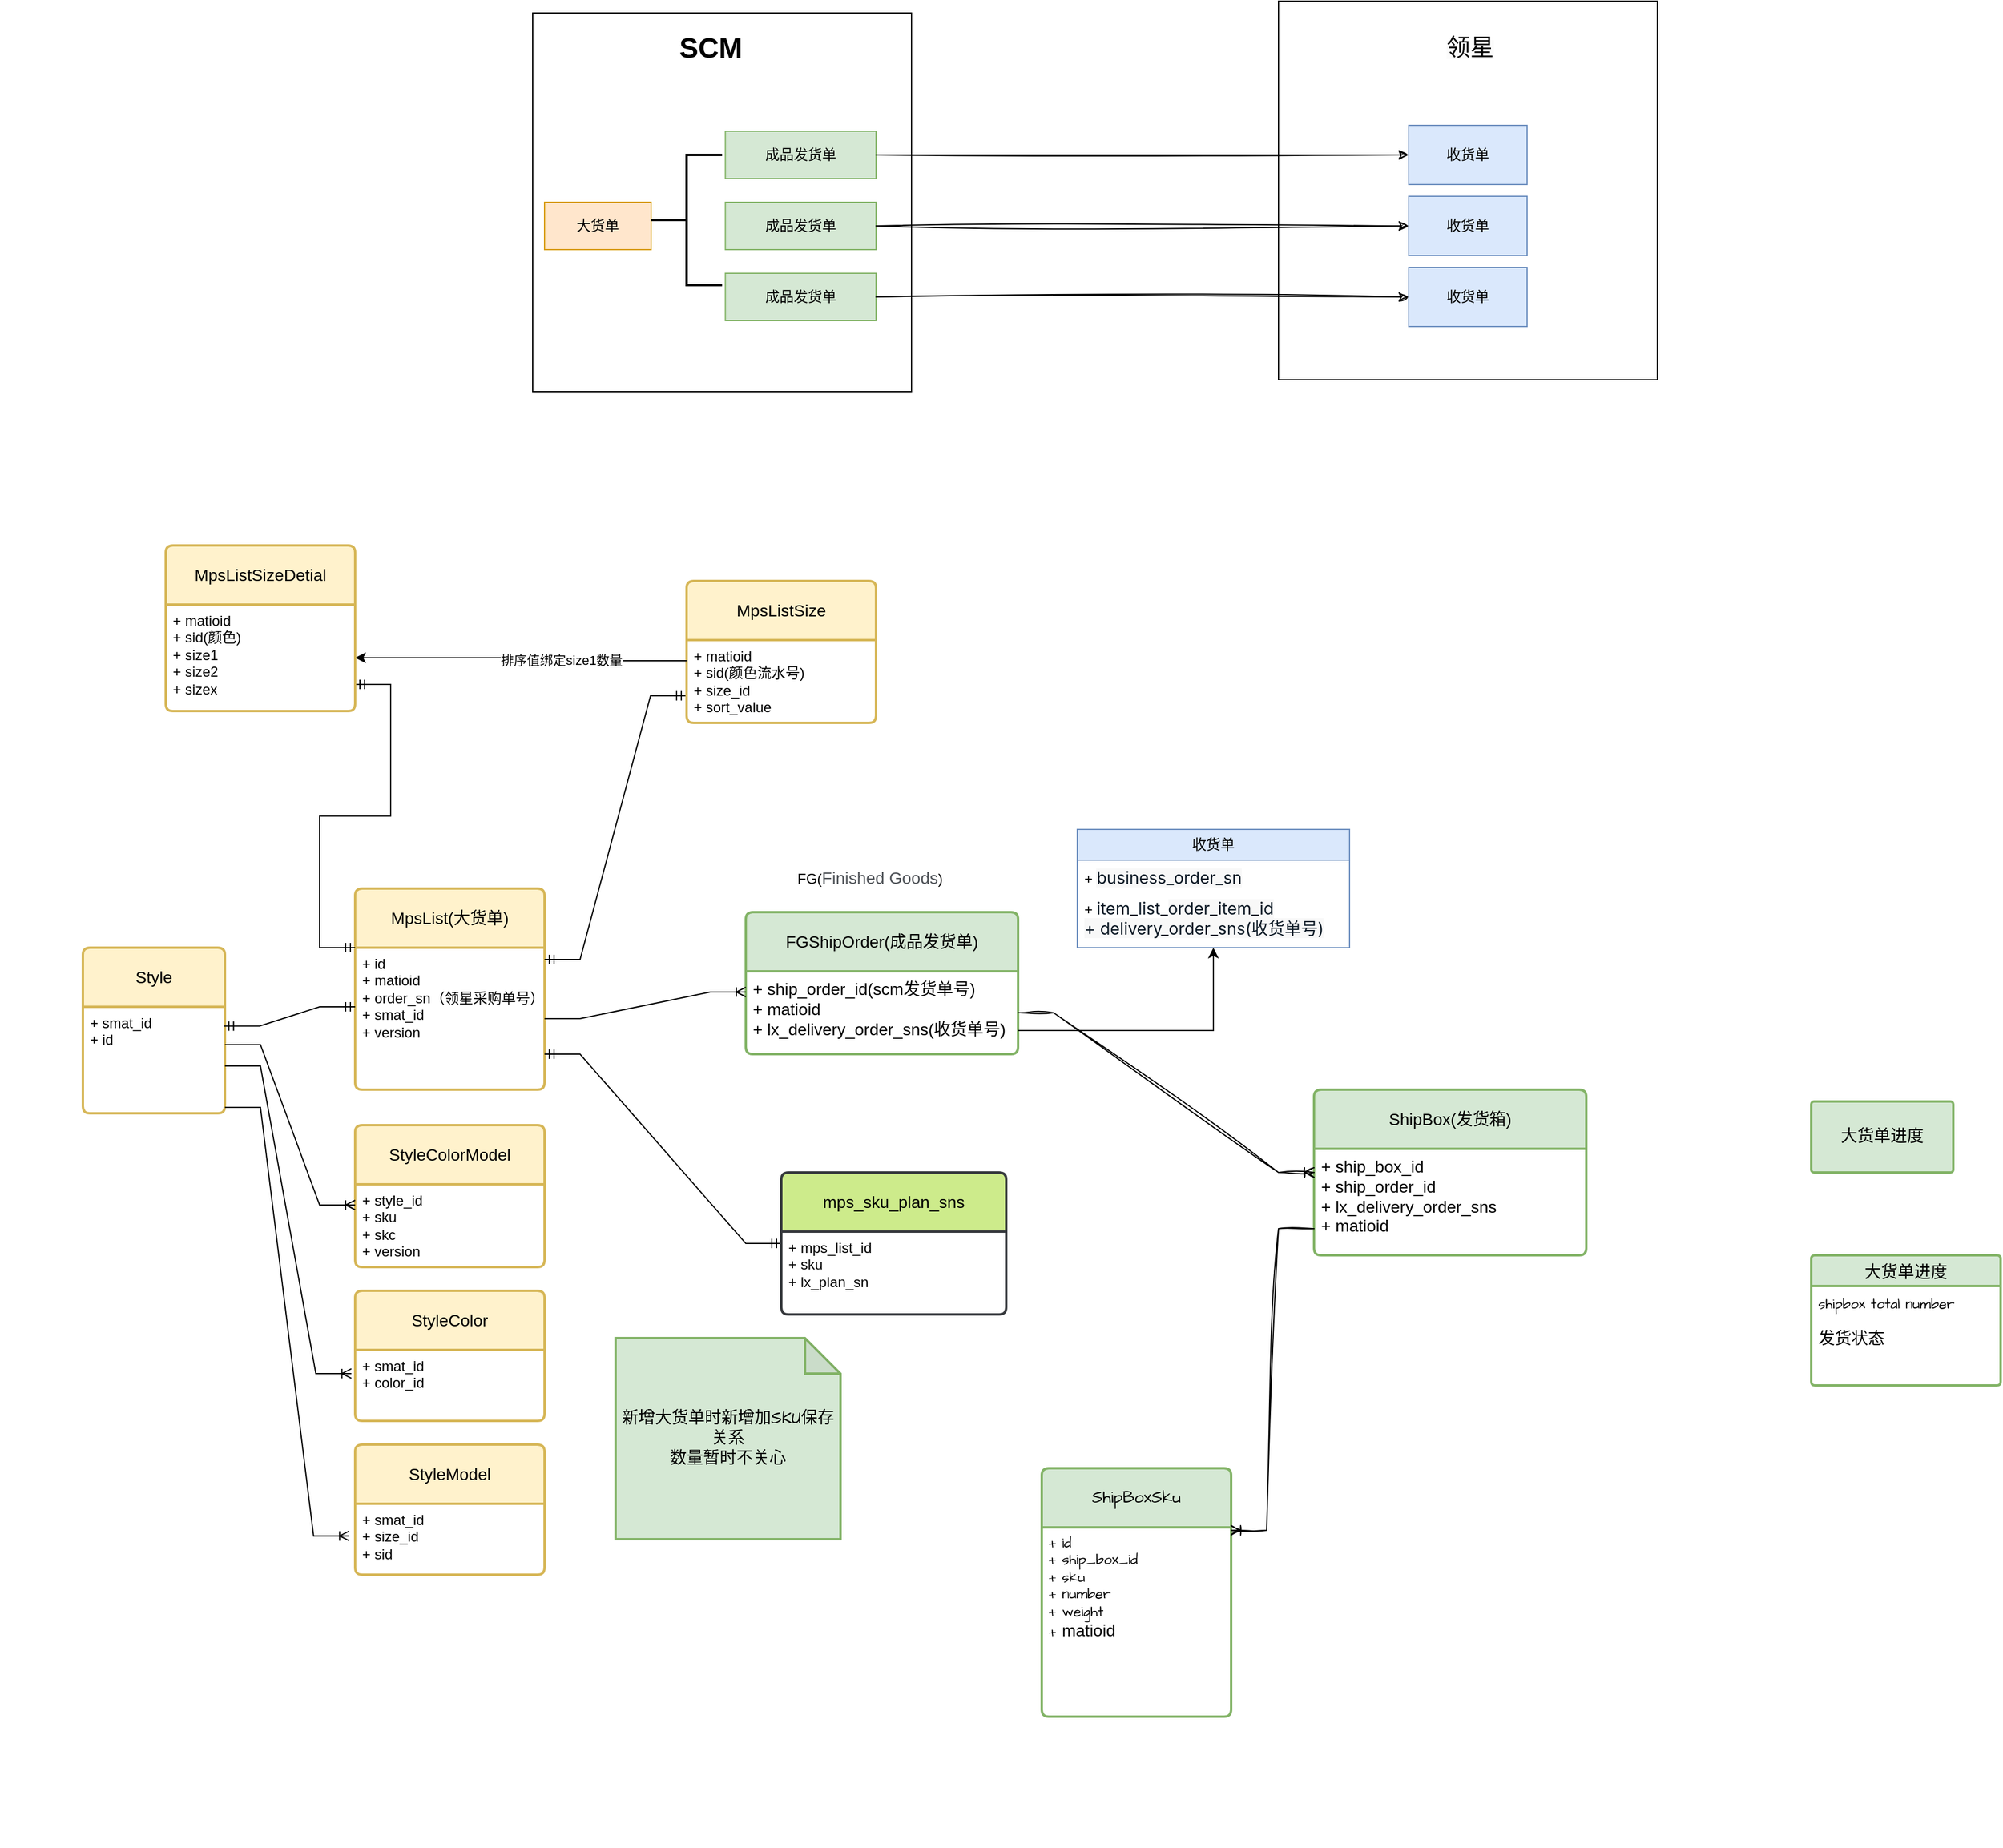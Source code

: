 <mxfile version="24.8.4">
  <diagram name="第 1 页" id="mmW5TEAWcd4dmBJkw9bM">
    <mxGraphModel dx="2593" dy="1431" grid="1" gridSize="10" guides="1" tooltips="1" connect="1" arrows="1" fold="1" page="1" pageScale="1" pageWidth="4681" pageHeight="3300" math="0" shadow="0">
      <root>
        <mxCell id="0" />
        <mxCell id="1" parent="0" />
        <mxCell id="10t6TDGPyBU2iwaU2S3P-14" value="" style="group" parent="1" vertex="1" connectable="0">
          <mxGeometry x="1300" y="290" width="330" height="330" as="geometry" />
        </mxCell>
        <mxCell id="v9Sv4wCvsBev-17ZyAmM-108" value="" style="group" vertex="1" connectable="0" parent="10t6TDGPyBU2iwaU2S3P-14">
          <mxGeometry x="-20" y="-60" width="320" height="320" as="geometry" />
        </mxCell>
        <mxCell id="10t6TDGPyBU2iwaU2S3P-17" value="" style="whiteSpace=wrap;html=1;aspect=fixed;movable=0;resizable=0;rotatable=0;deletable=0;editable=0;locked=1;connectable=0;" parent="v9Sv4wCvsBev-17ZyAmM-108" vertex="1">
          <mxGeometry width="320" height="320" as="geometry" />
        </mxCell>
        <mxCell id="10t6TDGPyBU2iwaU2S3P-2" value="大货单" style="rounded=0;whiteSpace=wrap;html=1;fillColor=#ffe6cc;strokeColor=#d79b00;" parent="v9Sv4wCvsBev-17ZyAmM-108" vertex="1">
          <mxGeometry x="10" y="160" width="90" height="40" as="geometry" />
        </mxCell>
        <mxCell id="10t6TDGPyBU2iwaU2S3P-3" value="成品发货单" style="rounded=0;whiteSpace=wrap;html=1;fillColor=#d5e8d4;strokeColor=#82b366;" parent="v9Sv4wCvsBev-17ZyAmM-108" vertex="1">
          <mxGeometry x="162.727" y="100" width="127.273" height="40" as="geometry" />
        </mxCell>
        <mxCell id="10t6TDGPyBU2iwaU2S3P-10" value="成品发货单" style="rounded=0;whiteSpace=wrap;html=1;fillColor=#d5e8d4;strokeColor=#82b366;" parent="v9Sv4wCvsBev-17ZyAmM-108" vertex="1">
          <mxGeometry x="162.727" y="160" width="127.273" height="40" as="geometry" />
        </mxCell>
        <mxCell id="10t6TDGPyBU2iwaU2S3P-11" value="成品发货单" style="rounded=0;whiteSpace=wrap;html=1;fillColor=#d5e8d4;strokeColor=#82b366;" parent="v9Sv4wCvsBev-17ZyAmM-108" vertex="1">
          <mxGeometry x="162.727" y="220" width="127.273" height="40" as="geometry" />
        </mxCell>
        <mxCell id="10t6TDGPyBU2iwaU2S3P-18" value="SCM" style="text;strokeColor=none;fillColor=none;html=1;fontSize=24;fontStyle=1;verticalAlign=middle;align=center;" parent="v9Sv4wCvsBev-17ZyAmM-108" vertex="1">
          <mxGeometry x="100" y="10" width="100" height="40" as="geometry" />
        </mxCell>
        <mxCell id="10t6TDGPyBU2iwaU2S3P-60" value="" style="strokeWidth=2;html=1;shape=mxgraph.flowchart.annotation_2;align=left;labelPosition=right;pointerEvents=1;" parent="v9Sv4wCvsBev-17ZyAmM-108" vertex="1">
          <mxGeometry x="100" y="120" width="60" height="110" as="geometry" />
        </mxCell>
        <mxCell id="10t6TDGPyBU2iwaU2S3P-120" value="" style="group" parent="1" vertex="1" connectable="0">
          <mxGeometry x="890" y="680" width="1370" height="1100" as="geometry" />
        </mxCell>
        <mxCell id="10t6TDGPyBU2iwaU2S3P-104" value="" style="group" parent="10t6TDGPyBU2iwaU2S3P-120" vertex="1" connectable="0">
          <mxGeometry x="-60" y="180" width="1140" height="810" as="geometry" />
        </mxCell>
        <mxCell id="10t6TDGPyBU2iwaU2S3P-119" value="" style="group" parent="10t6TDGPyBU2iwaU2S3P-104" vertex="1" connectable="0">
          <mxGeometry y="20" width="1140" height="790" as="geometry" />
        </mxCell>
        <mxCell id="10t6TDGPyBU2iwaU2S3P-5" value="MpsList(大货单)" style="swimlane;childLayout=stackLayout;horizontal=1;startSize=50;horizontalStack=0;rounded=1;fontSize=14;fontStyle=0;strokeWidth=2;resizeParent=0;resizeLast=1;shadow=0;dashed=0;align=center;arcSize=4;whiteSpace=wrap;html=1;fillColor=#fff2cc;strokeColor=#d6b656;container=0;" parent="10t6TDGPyBU2iwaU2S3P-119" vertex="1">
          <mxGeometry x="300" y="90" width="160" height="170" as="geometry" />
        </mxCell>
        <mxCell id="10t6TDGPyBU2iwaU2S3P-9" value="FG(&lt;span style=&quot;color: rgb(77, 81, 86); font-family: Arial, sans-serif; font-size: 14px; text-align: left; background-color: rgb(255, 255, 255);&quot;&gt;Finished Goods&lt;/span&gt;)" style="text;html=1;align=center;verticalAlign=middle;whiteSpace=wrap;rounded=0;container=0;" parent="10t6TDGPyBU2iwaU2S3P-119" vertex="1">
          <mxGeometry x="660" y="66" width="150" height="30" as="geometry" />
        </mxCell>
        <mxCell id="10t6TDGPyBU2iwaU2S3P-24" value="收货单" style="swimlane;fontStyle=0;childLayout=stackLayout;horizontal=1;startSize=26;fillColor=#dae8fc;horizontalStack=0;resizeParent=1;resizeParentMax=0;resizeLast=0;collapsible=1;marginBottom=0;whiteSpace=wrap;html=1;strokeColor=#6c8ebf;container=0;" parent="10t6TDGPyBU2iwaU2S3P-119" vertex="1">
          <mxGeometry x="910" y="40" width="230" height="100" as="geometry" />
        </mxCell>
        <mxCell id="10t6TDGPyBU2iwaU2S3P-7" value="FGShipOrder(成品发货单)" style="swimlane;childLayout=stackLayout;horizontal=1;startSize=50;horizontalStack=0;rounded=1;fontSize=14;fontStyle=0;strokeWidth=2;resizeParent=0;resizeLast=1;shadow=0;dashed=0;align=center;arcSize=4;whiteSpace=wrap;html=1;fillColor=#d5e8d4;strokeColor=#82b366;container=0;" parent="10t6TDGPyBU2iwaU2S3P-119" vertex="1">
          <mxGeometry x="630" y="110" width="230" height="120" as="geometry" />
        </mxCell>
        <mxCell id="10t6TDGPyBU2iwaU2S3P-62" value="StyleColorModel" style="swimlane;childLayout=stackLayout;horizontal=1;startSize=50;horizontalStack=0;rounded=1;fontSize=14;fontStyle=0;strokeWidth=2;resizeParent=0;resizeLast=1;shadow=0;dashed=0;align=center;arcSize=4;whiteSpace=wrap;html=1;fillColor=#fff2cc;strokeColor=#d6b656;container=0;" parent="10t6TDGPyBU2iwaU2S3P-119" vertex="1">
          <mxGeometry x="300" y="290" width="160" height="120" as="geometry" />
        </mxCell>
        <mxCell id="10t6TDGPyBU2iwaU2S3P-67" style="edgeStyle=orthogonalEdgeStyle;rounded=0;orthogonalLoop=1;jettySize=auto;html=1;" parent="10t6TDGPyBU2iwaU2S3P-119" source="10t6TDGPyBU2iwaU2S3P-8" target="10t6TDGPyBU2iwaU2S3P-27" edge="1">
          <mxGeometry relative="1" as="geometry">
            <Array as="points">
              <mxPoint x="840" y="210" />
              <mxPoint x="840" y="210" />
            </Array>
          </mxGeometry>
        </mxCell>
        <mxCell id="10t6TDGPyBU2iwaU2S3P-72" value="Style" style="swimlane;childLayout=stackLayout;horizontal=1;startSize=50;horizontalStack=0;rounded=1;fontSize=14;fontStyle=0;strokeWidth=2;resizeParent=0;resizeLast=1;shadow=0;dashed=0;align=center;arcSize=4;whiteSpace=wrap;html=1;fillColor=#fff2cc;strokeColor=#d6b656;" parent="10t6TDGPyBU2iwaU2S3P-119" vertex="1">
          <mxGeometry x="70" y="140" width="120" height="140" as="geometry" />
        </mxCell>
        <mxCell id="10t6TDGPyBU2iwaU2S3P-73" value="+ smat_id&lt;br&gt;+ id" style="align=left;strokeColor=none;fillColor=none;spacingLeft=4;fontSize=12;verticalAlign=top;resizable=0;rotatable=0;part=1;html=1;" parent="10t6TDGPyBU2iwaU2S3P-72" vertex="1">
          <mxGeometry y="50" width="120" height="90" as="geometry" />
        </mxCell>
        <mxCell id="10t6TDGPyBU2iwaU2S3P-85" value="" style="edgeStyle=entityRelationEdgeStyle;fontSize=12;html=1;endArrow=ERmandOne;startArrow=ERmandOne;rounded=0;exitX=0.994;exitY=0.18;exitDx=0;exitDy=0;exitPerimeter=0;" parent="10t6TDGPyBU2iwaU2S3P-119" source="10t6TDGPyBU2iwaU2S3P-73" edge="1">
          <mxGeometry width="100" height="100" relative="1" as="geometry">
            <mxPoint x="198.56" y="203.45" as="sourcePoint" />
            <mxPoint x="300" y="190" as="targetPoint" />
            <Array as="points">
              <mxPoint x="208.56" y="170" />
            </Array>
          </mxGeometry>
        </mxCell>
        <mxCell id="10t6TDGPyBU2iwaU2S3P-86" value="" style="edgeStyle=entityRelationEdgeStyle;fontSize=12;html=1;endArrow=ERoneToMany;rounded=0;entryX=0;entryY=0.25;entryDx=0;entryDy=0;" parent="10t6TDGPyBU2iwaU2S3P-119" target="10t6TDGPyBU2iwaU2S3P-63" edge="1">
          <mxGeometry width="100" height="100" relative="1" as="geometry">
            <mxPoint x="190" y="222" as="sourcePoint" />
            <mxPoint x="150" y="497.5" as="targetPoint" />
            <Array as="points">
              <mxPoint x="200" y="260" />
              <mxPoint x="200" y="270" />
              <mxPoint x="200" y="260" />
              <mxPoint x="210" y="270" />
              <mxPoint y="420" />
              <mxPoint y="410" />
            </Array>
          </mxGeometry>
        </mxCell>
        <mxCell id="10t6TDGPyBU2iwaU2S3P-87" value="" style="edgeStyle=entityRelationEdgeStyle;fontSize=12;html=1;endArrow=ERoneToMany;rounded=0;entryX=0;entryY=0.25;entryDx=0;entryDy=0;" parent="10t6TDGPyBU2iwaU2S3P-119" target="10t6TDGPyBU2iwaU2S3P-8" edge="1">
          <mxGeometry width="100" height="100" relative="1" as="geometry">
            <mxPoint x="460" y="200" as="sourcePoint" />
            <mxPoint x="530" y="378" as="targetPoint" />
            <Array as="points">
              <mxPoint x="460" y="220" />
              <mxPoint x="460" y="210" />
              <mxPoint x="470" y="220" />
              <mxPoint x="260" y="370" />
              <mxPoint x="260" y="360" />
            </Array>
          </mxGeometry>
        </mxCell>
        <mxCell id="10t6TDGPyBU2iwaU2S3P-88" value="StyleColor" style="swimlane;childLayout=stackLayout;horizontal=1;startSize=50;horizontalStack=0;rounded=1;fontSize=14;fontStyle=0;strokeWidth=2;resizeParent=0;resizeLast=1;shadow=0;dashed=0;align=center;arcSize=4;whiteSpace=wrap;html=1;fillColor=#fff2cc;strokeColor=#d6b656;" parent="10t6TDGPyBU2iwaU2S3P-119" vertex="1">
          <mxGeometry x="300" y="430" width="160" height="110" as="geometry" />
        </mxCell>
        <mxCell id="10t6TDGPyBU2iwaU2S3P-89" value="+ smat_id&lt;br&gt;+ color_id" style="align=left;strokeColor=none;fillColor=none;spacingLeft=4;fontSize=12;verticalAlign=top;resizable=0;rotatable=0;part=1;html=1;" parent="10t6TDGPyBU2iwaU2S3P-88" vertex="1">
          <mxGeometry y="50" width="160" height="60" as="geometry" />
        </mxCell>
        <mxCell id="10t6TDGPyBU2iwaU2S3P-90" value="StyleModel" style="swimlane;childLayout=stackLayout;horizontal=1;startSize=50;horizontalStack=0;rounded=1;fontSize=14;fontStyle=0;strokeWidth=2;resizeParent=0;resizeLast=1;shadow=0;dashed=0;align=center;arcSize=4;whiteSpace=wrap;html=1;fillColor=#fff2cc;strokeColor=#d6b656;" parent="10t6TDGPyBU2iwaU2S3P-119" vertex="1">
          <mxGeometry x="300" y="560" width="160" height="110" as="geometry" />
        </mxCell>
        <mxCell id="10t6TDGPyBU2iwaU2S3P-91" value="+ smat_id&lt;br&gt;+ size_id&lt;div&gt;+ sid&lt;/div&gt;" style="align=left;strokeColor=none;fillColor=none;spacingLeft=4;fontSize=12;verticalAlign=top;resizable=0;rotatable=0;part=1;html=1;" parent="10t6TDGPyBU2iwaU2S3P-90" vertex="1">
          <mxGeometry y="50" width="160" height="60" as="geometry" />
        </mxCell>
        <mxCell id="10t6TDGPyBU2iwaU2S3P-92" value="" style="edgeStyle=entityRelationEdgeStyle;fontSize=12;html=1;endArrow=ERoneToMany;rounded=0;exitX=1;exitY=0.25;exitDx=0;exitDy=0;entryX=-0.02;entryY=0.333;entryDx=0;entryDy=0;entryPerimeter=0;" parent="10t6TDGPyBU2iwaU2S3P-119" target="10t6TDGPyBU2iwaU2S3P-89" edge="1">
          <mxGeometry width="100" height="100" relative="1" as="geometry">
            <mxPoint x="190" y="240" as="sourcePoint" />
            <mxPoint x="300" y="515" as="targetPoint" />
            <Array as="points">
              <mxPoint x="250" y="380" />
              <mxPoint x="290" y="500" />
            </Array>
          </mxGeometry>
        </mxCell>
        <mxCell id="10t6TDGPyBU2iwaU2S3P-94" value="" style="edgeStyle=entityRelationEdgeStyle;fontSize=12;html=1;endArrow=ERoneToMany;rounded=0;entryX=-0.032;entryY=0.454;entryDx=0;entryDy=0;entryPerimeter=0;" parent="10t6TDGPyBU2iwaU2S3P-119" target="10t6TDGPyBU2iwaU2S3P-91" edge="1">
          <mxGeometry width="100" height="100" relative="1" as="geometry">
            <mxPoint x="190" y="275" as="sourcePoint" />
            <mxPoint x="310" y="520" as="targetPoint" />
            <Array as="points">
              <mxPoint x="200" y="275" />
              <mxPoint x="200" y="270" />
              <mxPoint x="200" y="270" />
              <mxPoint x="230" y="460" />
              <mxPoint x="220" y="470" />
            </Array>
          </mxGeometry>
        </mxCell>
        <mxCell id="10t6TDGPyBU2iwaU2S3P-103" value="" style="edgeStyle=entityRelationEdgeStyle;fontSize=12;html=1;endArrow=ERmandOne;startArrow=ERmandOne;rounded=0;exitX=1;exitY=0.75;exitDx=0;exitDy=0;entryX=0;entryY=0.5;entryDx=0;entryDy=0;" parent="10t6TDGPyBU2iwaU2S3P-119" source="10t6TDGPyBU2iwaU2S3P-6" target="10t6TDGPyBU2iwaU2S3P-101" edge="1">
          <mxGeometry width="100" height="100" relative="1" as="geometry">
            <mxPoint x="500" y="390" as="sourcePoint" />
            <mxPoint x="620" y="450" as="targetPoint" />
          </mxGeometry>
        </mxCell>
        <mxCell id="10t6TDGPyBU2iwaU2S3P-109" value="" style="edgeStyle=entityRelationEdgeStyle;fontSize=12;html=1;endArrow=ERmandOne;startArrow=ERmandOne;rounded=0;entryX=-0.003;entryY=0.673;entryDx=0;entryDy=0;entryPerimeter=0;" parent="10t6TDGPyBU2iwaU2S3P-119" target="10t6TDGPyBU2iwaU2S3P-106" edge="1">
          <mxGeometry width="100" height="100" relative="1" as="geometry">
            <mxPoint x="460" y="150" as="sourcePoint" />
            <mxPoint x="560" y="50" as="targetPoint" />
          </mxGeometry>
        </mxCell>
        <mxCell id="10t6TDGPyBU2iwaU2S3P-6" value="&lt;div&gt;+ id&lt;/div&gt;+ matioid&lt;br&gt;+ order_sn（领星采购单号）&lt;div&gt;+ smat_id&lt;br&gt;+ version&lt;br&gt;&lt;br&gt;&lt;/div&gt;&lt;div&gt;&lt;br&gt;&lt;/div&gt;&lt;div&gt;&lt;br&gt;&lt;/div&gt;" style="align=left;strokeColor=none;fillColor=none;spacingLeft=4;fontSize=12;verticalAlign=top;resizable=0;rotatable=0;part=1;html=1;container=0;" parent="10t6TDGPyBU2iwaU2S3P-119" vertex="1">
          <mxGeometry x="300" y="140" width="160" height="120" as="geometry" />
        </mxCell>
        <mxCell id="10t6TDGPyBU2iwaU2S3P-26" value="+&amp;nbsp;&lt;span style=&quot;color: rgb(13, 26, 38); font-family: -apple-system, &amp;quot;system-ui&amp;quot;, &amp;quot;Segoe UI&amp;quot;, Roboto, &amp;quot;Helvetica Neue&amp;quot;, Arial, &amp;quot;Noto Sans&amp;quot;, sans-serif, &amp;quot;Apple Color Emoji&amp;quot;, &amp;quot;Segoe UI Emoji&amp;quot;, &amp;quot;Segoe UI Symbol&amp;quot;, &amp;quot;Noto Color Emoji&amp;quot;; font-size: 14px; background-color: rgb(248, 248, 248);&quot;&gt;business_order_sn&lt;/span&gt;" style="text;strokeColor=none;fillColor=none;align=left;verticalAlign=top;spacingLeft=4;spacingRight=4;overflow=hidden;rotatable=0;points=[[0,0.5],[1,0.5]];portConstraint=eastwest;whiteSpace=wrap;html=1;container=0;" parent="10t6TDGPyBU2iwaU2S3P-119" vertex="1">
          <mxGeometry x="910" y="66" width="230" height="26" as="geometry" />
        </mxCell>
        <mxCell id="10t6TDGPyBU2iwaU2S3P-27" value="+&amp;nbsp;&lt;span style=&quot;color: rgb(13, 26, 38); font-family: -apple-system, &amp;quot;system-ui&amp;quot;, &amp;quot;Segoe UI&amp;quot;, Roboto, &amp;quot;Helvetica Neue&amp;quot;, Arial, &amp;quot;Noto Sans&amp;quot;, sans-serif, &amp;quot;Apple Color Emoji&amp;quot;, &amp;quot;Segoe UI Emoji&amp;quot;, &amp;quot;Segoe UI Symbol&amp;quot;, &amp;quot;Noto Color Emoji&amp;quot;; font-size: 14px; background-color: rgb(255, 255, 255);&quot;&gt;item_list_&lt;/span&gt;&lt;span style=&quot;color: rgb(13, 26, 38); font-family: -apple-system, &amp;quot;system-ui&amp;quot;, &amp;quot;Segoe UI&amp;quot;, Roboto, &amp;quot;Helvetica Neue&amp;quot;, Arial, &amp;quot;Noto Sans&amp;quot;, sans-serif, &amp;quot;Apple Color Emoji&amp;quot;, &amp;quot;Segoe UI Emoji&amp;quot;, &amp;quot;Segoe UI Symbol&amp;quot;, &amp;quot;Noto Color Emoji&amp;quot;; font-size: 14px; background-color: rgb(248, 248, 248);&quot;&gt;order_item_id&lt;/span&gt;&lt;div&gt;&lt;div&gt;&lt;span style=&quot;color: rgb(13, 26, 38); font-family: -apple-system, &amp;quot;system-ui&amp;quot;, &amp;quot;Segoe UI&amp;quot;, Roboto, &amp;quot;Helvetica Neue&amp;quot;, Arial, &amp;quot;Noto Sans&amp;quot;, sans-serif, &amp;quot;Apple Color Emoji&amp;quot;, &amp;quot;Segoe UI Emoji&amp;quot;, &amp;quot;Segoe UI Symbol&amp;quot;, &amp;quot;Noto Color Emoji&amp;quot;; font-size: 14px; background-color: rgb(248, 248, 248);&quot;&gt;+ delivery_order_sns(收货单号)&lt;/span&gt;&lt;/div&gt;&lt;/div&gt;" style="text;strokeColor=none;fillColor=none;align=left;verticalAlign=top;spacingLeft=4;spacingRight=4;overflow=hidden;rotatable=0;points=[[0,0.5],[1,0.5]];portConstraint=eastwest;whiteSpace=wrap;html=1;container=0;" parent="10t6TDGPyBU2iwaU2S3P-119" vertex="1">
          <mxGeometry x="910" y="92" width="230" height="48" as="geometry" />
        </mxCell>
        <mxCell id="10t6TDGPyBU2iwaU2S3P-8" value="&lt;font style=&quot;font-size: 14px;&quot;&gt;+ ship_order_id(scm发货单号)&lt;/font&gt;&lt;div&gt;&lt;font style=&quot;font-size: 14px;&quot;&gt;+ matioid&lt;/font&gt;&lt;div&gt;&lt;div&gt;&lt;span style=&quot;font-size: 14px;&quot;&gt;+ lx_delivery_order_sns(收货单号)&lt;br&gt;&lt;/span&gt;&lt;div&gt;&lt;br&gt;&lt;/div&gt;&lt;/div&gt;&lt;/div&gt;&lt;/div&gt;" style="align=left;strokeColor=none;fillColor=none;spacingLeft=4;fontSize=12;verticalAlign=top;resizable=0;rotatable=0;part=1;html=1;container=0;" parent="10t6TDGPyBU2iwaU2S3P-119" vertex="1">
          <mxGeometry x="630" y="160" width="230" height="70" as="geometry" />
        </mxCell>
        <mxCell id="10t6TDGPyBU2iwaU2S3P-50" style="edgeStyle=orthogonalEdgeStyle;rounded=0;orthogonalLoop=1;jettySize=auto;html=1;exitX=0.5;exitY=1;exitDx=0;exitDy=0;" parent="10t6TDGPyBU2iwaU2S3P-119" source="10t6TDGPyBU2iwaU2S3P-8" target="10t6TDGPyBU2iwaU2S3P-8" edge="1">
          <mxGeometry relative="1" as="geometry" />
        </mxCell>
        <mxCell id="10t6TDGPyBU2iwaU2S3P-63" value="&lt;div&gt;+ style_id&lt;br&gt;+ sku&lt;/div&gt;&lt;div&gt;+ skc&lt;br&gt;&lt;div&gt;+ version&lt;/div&gt;&lt;/div&gt;" style="align=left;strokeColor=none;fillColor=none;spacingLeft=4;fontSize=12;verticalAlign=top;resizable=0;rotatable=0;part=1;html=1;container=0;" parent="10t6TDGPyBU2iwaU2S3P-119" vertex="1">
          <mxGeometry x="300" y="340" width="160" height="70" as="geometry" />
        </mxCell>
        <mxCell id="v9Sv4wCvsBev-17ZyAmM-79" value="" style="group" vertex="1" connectable="0" parent="10t6TDGPyBU2iwaU2S3P-119">
          <mxGeometry x="660" y="330" width="190" height="120" as="geometry" />
        </mxCell>
        <mxCell id="10t6TDGPyBU2iwaU2S3P-101" value="mps_sku_plan_sns" style="swimlane;childLayout=stackLayout;horizontal=1;startSize=50;horizontalStack=0;rounded=1;fontSize=14;fontStyle=0;strokeWidth=2;resizeParent=0;resizeLast=1;shadow=0;dashed=0;align=center;arcSize=4;whiteSpace=wrap;html=1;fillColor=#cdeb8b;strokeColor=#36393d;container=0;" parent="v9Sv4wCvsBev-17ZyAmM-79" vertex="1">
          <mxGeometry width="190" height="120" as="geometry" />
        </mxCell>
        <mxCell id="10t6TDGPyBU2iwaU2S3P-102" value="+ mps_list_id&lt;br&gt;+ sku&lt;br&gt;+&amp;nbsp;lx_plan_sn" style="align=left;strokeColor=none;fillColor=none;spacingLeft=4;fontSize=12;verticalAlign=top;resizable=0;rotatable=0;part=1;html=1;container=0;" parent="v9Sv4wCvsBev-17ZyAmM-79" vertex="1">
          <mxGeometry y="50" width="190" height="70" as="geometry" />
        </mxCell>
        <mxCell id="v9Sv4wCvsBev-17ZyAmM-86" value="ShipBoxSku" style="swimlane;childLayout=stackLayout;horizontal=1;startSize=50;horizontalStack=0;rounded=1;fontSize=14;fontStyle=0;strokeWidth=2;resizeParent=0;resizeLast=1;shadow=0;dashed=0;align=center;arcSize=4;whiteSpace=wrap;html=1;hachureGap=4;fontFamily=Architects Daughter;fontSource=https%3A%2F%2Ffonts.googleapis.com%2Fcss%3Ffamily%3DArchitects%2BDaughter;fillColor=#d5e8d4;strokeColor=#82b366;" vertex="1" parent="10t6TDGPyBU2iwaU2S3P-119">
          <mxGeometry x="880" y="580" width="160" height="210" as="geometry" />
        </mxCell>
        <mxCell id="v9Sv4wCvsBev-17ZyAmM-87" value="+ id&lt;br&gt;+ ship_box_id&lt;br&gt;+ sku&lt;div&gt;+ number&lt;br&gt;+ weight&lt;br&gt;+ &lt;font face=&quot;Helvetica&quot;&gt;&lt;span style=&quot;font-size: 14px;&quot;&gt;matioid&lt;/span&gt;&lt;/font&gt;&lt;/div&gt;&lt;div&gt;&lt;br&gt;&lt;/div&gt;&lt;div&gt;&lt;br&gt;&lt;/div&gt;&lt;div&gt;&lt;br&gt;&lt;/div&gt;" style="align=left;strokeColor=none;fillColor=none;spacingLeft=4;fontSize=12;verticalAlign=top;resizable=0;rotatable=0;part=1;html=1;sketch=1;hachureGap=4;jiggle=2;curveFitting=1;fontFamily=Architects Daughter;fontSource=https%3A%2F%2Ffonts.googleapis.com%2Fcss%3Ffamily%3DArchitects%2BDaughter;" vertex="1" parent="v9Sv4wCvsBev-17ZyAmM-86">
          <mxGeometry y="50" width="160" height="160" as="geometry" />
        </mxCell>
        <mxCell id="v9Sv4wCvsBev-17ZyAmM-91" value="新增大货单时新增加SKU保存关系&lt;div&gt;数量暂时不关心&lt;/div&gt;" style="shape=note;whiteSpace=wrap;html=1;backgroundOutline=1;darkOpacity=0.05;rounded=1;shadow=0;dashed=0;hachureGap=4;strokeColor=#82b366;strokeWidth=2;align=center;verticalAlign=middle;arcSize=4;fontFamily=Architects Daughter;fontSource=https%3A%2F%2Ffonts.googleapis.com%2Fcss%3Ffamily%3DArchitects%2BDaughter;fontSize=14;fontColor=default;fontStyle=0;fillColor=#d5e8d4;" vertex="1" parent="10t6TDGPyBU2iwaU2S3P-119">
          <mxGeometry x="520" y="470" width="190" height="170" as="geometry" />
        </mxCell>
        <mxCell id="10t6TDGPyBU2iwaU2S3P-105" value="MpsListSize" style="swimlane;childLayout=stackLayout;horizontal=1;startSize=50;horizontalStack=0;rounded=1;fontSize=14;fontStyle=0;strokeWidth=2;resizeParent=0;resizeLast=1;shadow=0;dashed=0;align=center;arcSize=4;whiteSpace=wrap;html=1;fillColor=#fff2cc;strokeColor=#d6b656;container=0;" parent="10t6TDGPyBU2iwaU2S3P-120" vertex="1">
          <mxGeometry x="520" y="30" width="160" height="120" as="geometry" />
        </mxCell>
        <mxCell id="10t6TDGPyBU2iwaU2S3P-113" value="" style="edgeStyle=entityRelationEdgeStyle;fontSize=12;html=1;endArrow=ERmandOne;startArrow=ERmandOne;rounded=0;exitX=1;exitY=0.75;exitDx=0;exitDy=0;" parent="10t6TDGPyBU2iwaU2S3P-120" source="10t6TDGPyBU2iwaU2S3P-108" edge="1">
          <mxGeometry width="100" height="100" relative="1" as="geometry">
            <mxPoint x="190" y="130" as="sourcePoint" />
            <mxPoint x="240" y="340" as="targetPoint" />
            <Array as="points">
              <mxPoint x="250" y="140" />
              <mxPoint x="200" y="140" />
            </Array>
          </mxGeometry>
        </mxCell>
        <mxCell id="10t6TDGPyBU2iwaU2S3P-115" style="edgeStyle=orthogonalEdgeStyle;rounded=0;orthogonalLoop=1;jettySize=auto;html=1;exitX=0;exitY=0.25;exitDx=0;exitDy=0;entryX=1;entryY=0.5;entryDx=0;entryDy=0;" parent="10t6TDGPyBU2iwaU2S3P-120" source="10t6TDGPyBU2iwaU2S3P-106" target="10t6TDGPyBU2iwaU2S3P-108" edge="1">
          <mxGeometry relative="1" as="geometry">
            <mxPoint x="210" y="90" as="targetPoint" />
          </mxGeometry>
        </mxCell>
        <mxCell id="10t6TDGPyBU2iwaU2S3P-117" value="排序值绑定size1数量" style="edgeLabel;html=1;align=center;verticalAlign=middle;resizable=0;points=[];container=0;" parent="10t6TDGPyBU2iwaU2S3P-115" vertex="1" connectable="0">
          <mxGeometry x="-0.245" y="-1" relative="1" as="geometry">
            <mxPoint as="offset" />
          </mxGeometry>
        </mxCell>
        <mxCell id="10t6TDGPyBU2iwaU2S3P-107" value="MpsListSizeDetial" style="swimlane;childLayout=stackLayout;horizontal=1;startSize=50;horizontalStack=0;rounded=1;fontSize=14;fontStyle=0;strokeWidth=2;resizeParent=0;resizeLast=1;shadow=0;dashed=0;align=center;arcSize=4;whiteSpace=wrap;html=1;fillColor=#fff2cc;strokeColor=#d6b656;" parent="10t6TDGPyBU2iwaU2S3P-120" vertex="1">
          <mxGeometry x="80" width="160" height="140" as="geometry" />
        </mxCell>
        <mxCell id="10t6TDGPyBU2iwaU2S3P-108" value="+ matioid&lt;div&gt;+ sid(颜色)&lt;br&gt;&lt;div&gt;+ size1&lt;/div&gt;&lt;/div&gt;&lt;div&gt;+ size2&lt;/div&gt;&lt;div&gt;+ sizex&lt;/div&gt;" style="align=left;strokeColor=none;fillColor=none;spacingLeft=4;fontSize=12;verticalAlign=top;resizable=0;rotatable=0;part=1;html=1;" parent="10t6TDGPyBU2iwaU2S3P-107" vertex="1">
          <mxGeometry y="50" width="160" height="90" as="geometry" />
        </mxCell>
        <mxCell id="10t6TDGPyBU2iwaU2S3P-106" value="+ matioid&lt;br&gt;+ sid(颜色流水号)&lt;div&gt;+ size_id&lt;/div&gt;&lt;div&gt;+&amp;nbsp;sort_value&lt;/div&gt;" style="align=left;strokeColor=none;fillColor=none;spacingLeft=4;fontSize=12;verticalAlign=top;resizable=0;rotatable=0;part=1;html=1;container=0;" parent="10t6TDGPyBU2iwaU2S3P-120" vertex="1">
          <mxGeometry x="520" y="80" width="160" height="70" as="geometry" />
        </mxCell>
        <mxCell id="v9Sv4wCvsBev-17ZyAmM-75" value="ShipBox(发货箱)" style="swimlane;childLayout=stackLayout;horizontal=1;startSize=50;horizontalStack=0;rounded=1;fontSize=14;fontStyle=0;strokeWidth=2;resizeParent=0;resizeLast=1;shadow=0;dashed=0;align=center;arcSize=4;whiteSpace=wrap;html=1;fillColor=#d5e8d4;strokeColor=#82b366;" vertex="1" parent="10t6TDGPyBU2iwaU2S3P-120">
          <mxGeometry x="1050" y="460" width="230" height="140" as="geometry" />
        </mxCell>
        <mxCell id="v9Sv4wCvsBev-17ZyAmM-76" value="&lt;font style=&quot;font-size: 14px;&quot;&gt;+ ship_box_id&lt;/font&gt;&lt;div&gt;&lt;font style=&quot;font-size: 14px;&quot;&gt;+&amp;nbsp;&lt;/font&gt;&lt;span style=&quot;font-size: 14px;&quot;&gt;ship_order_id&lt;/span&gt;&lt;div&gt;&lt;div&gt;&lt;div&gt;&lt;span style=&quot;font-size: 14px;&quot;&gt;+ lx_delivery_order_sns&lt;/span&gt;&lt;/div&gt;&lt;div&gt;&lt;span style=&quot;font-size: 14px;&quot;&gt;+ matioid&lt;br&gt;&lt;/span&gt;&lt;div&gt;&lt;br&gt;&lt;/div&gt;&lt;/div&gt;&lt;/div&gt;&lt;/div&gt;&lt;/div&gt;" style="align=left;strokeColor=none;fillColor=none;spacingLeft=4;fontSize=12;verticalAlign=top;resizable=0;rotatable=0;part=1;html=1;" vertex="1" parent="v9Sv4wCvsBev-17ZyAmM-75">
          <mxGeometry y="50" width="230" height="90" as="geometry" />
        </mxCell>
        <mxCell id="v9Sv4wCvsBev-17ZyAmM-77" style="edgeStyle=orthogonalEdgeStyle;rounded=0;orthogonalLoop=1;jettySize=auto;html=1;exitX=0.5;exitY=1;exitDx=0;exitDy=0;" edge="1" parent="v9Sv4wCvsBev-17ZyAmM-75" source="v9Sv4wCvsBev-17ZyAmM-76" target="v9Sv4wCvsBev-17ZyAmM-76">
          <mxGeometry relative="1" as="geometry" />
        </mxCell>
        <mxCell id="v9Sv4wCvsBev-17ZyAmM-82" value="" style="edgeStyle=entityRelationEdgeStyle;fontSize=12;html=1;endArrow=ERoneToMany;rounded=0;sketch=1;hachureGap=4;jiggle=2;curveFitting=1;fontFamily=Architects Daughter;fontSource=https%3A%2F%2Ffonts.googleapis.com%2Fcss%3Ffamily%3DArchitects%2BDaughter;entryX=0;entryY=0.5;entryDx=0;entryDy=0;" edge="1" parent="10t6TDGPyBU2iwaU2S3P-120" source="10t6TDGPyBU2iwaU2S3P-8" target="v9Sv4wCvsBev-17ZyAmM-75">
          <mxGeometry width="100" height="100" relative="1" as="geometry">
            <mxPoint x="810" y="590" as="sourcePoint" />
            <mxPoint x="1170" y="570" as="targetPoint" />
          </mxGeometry>
        </mxCell>
        <mxCell id="v9Sv4wCvsBev-17ZyAmM-122" value="" style="edgeStyle=entityRelationEdgeStyle;fontSize=12;html=1;endArrow=ERoneToMany;rounded=0;sketch=1;hachureGap=4;jiggle=2;curveFitting=1;fontFamily=Architects Daughter;fontSource=https%3A%2F%2Ffonts.googleapis.com%2Fcss%3Ffamily%3DArchitects%2BDaughter;fontColor=default;fontStyle=0;entryX=1;entryY=0.25;entryDx=0;entryDy=0;exitX=0;exitY=0.75;exitDx=0;exitDy=0;" edge="1" parent="10t6TDGPyBU2iwaU2S3P-120" source="v9Sv4wCvsBev-17ZyAmM-76" target="v9Sv4wCvsBev-17ZyAmM-86">
          <mxGeometry width="100" height="100" relative="1" as="geometry">
            <mxPoint x="1040" y="560" as="sourcePoint" />
            <mxPoint x="1140" y="460" as="targetPoint" />
          </mxGeometry>
        </mxCell>
        <mxCell id="v9Sv4wCvsBev-17ZyAmM-100" value="大货单进度" style="rounded=1;whiteSpace=wrap;html=1;shadow=0;dashed=0;hachureGap=4;strokeColor=#82b366;strokeWidth=2;align=center;verticalAlign=middle;arcSize=4;fontFamily=Architects Daughter;fontSource=https%3A%2F%2Ffonts.googleapis.com%2Fcss%3Ffamily%3DArchitects%2BDaughter;fontSize=14;fontColor=default;fontStyle=0;fillColor=#d5e8d4;" vertex="1" parent="1">
          <mxGeometry x="2360" y="1150" width="120" height="60" as="geometry" />
        </mxCell>
        <mxCell id="v9Sv4wCvsBev-17ZyAmM-103" value="大货单进度" style="swimlane;fontStyle=0;childLayout=stackLayout;horizontal=1;startSize=26;horizontalStack=0;resizeParent=1;resizeParentMax=0;resizeLast=0;collapsible=1;marginBottom=0;align=center;fontSize=14;rounded=1;shadow=0;dashed=0;hachureGap=4;strokeColor=#82b366;strokeWidth=2;verticalAlign=middle;arcSize=4;fontFamily=Architects Daughter;fontSource=https%3A%2F%2Ffonts.googleapis.com%2Fcss%3Ffamily%3DArchitects%2BDaughter;fontColor=default;fillColor=#d5e8d4;" vertex="1" parent="1">
          <mxGeometry x="2360" y="1280" width="160" height="110" as="geometry" />
        </mxCell>
        <mxCell id="v9Sv4wCvsBev-17ZyAmM-104" value="&lt;span style=&quot;font-size: 12px; text-wrap-mode: nowrap;&quot;&gt;shipbox total number&lt;/span&gt;" style="text;strokeColor=none;fillColor=none;spacingLeft=4;spacingRight=4;overflow=hidden;rotatable=0;points=[[0,0.5],[1,0.5]];portConstraint=eastwest;fontSize=14;whiteSpace=wrap;html=1;fontFamily=Architects Daughter;fontSource=https%3A%2F%2Ffonts.googleapis.com%2Fcss%3Ffamily%3DArchitects%2BDaughter;fontColor=default;fontStyle=0;" vertex="1" parent="v9Sv4wCvsBev-17ZyAmM-103">
          <mxGeometry y="26" width="160" height="30" as="geometry" />
        </mxCell>
        <mxCell id="v9Sv4wCvsBev-17ZyAmM-105" value="发货状态&lt;div&gt;&lt;br&gt;&lt;/div&gt;" style="text;strokeColor=none;fillColor=none;spacingLeft=4;spacingRight=4;overflow=hidden;rotatable=0;points=[[0,0.5],[1,0.5]];portConstraint=eastwest;fontSize=14;whiteSpace=wrap;html=1;fontFamily=Architects Daughter;fontSource=https%3A%2F%2Ffonts.googleapis.com%2Fcss%3Ffamily%3DArchitects%2BDaughter;fontColor=default;fontStyle=0;" vertex="1" parent="v9Sv4wCvsBev-17ZyAmM-103">
          <mxGeometry y="56" width="160" height="54" as="geometry" />
        </mxCell>
        <mxCell id="v9Sv4wCvsBev-17ZyAmM-107" value="" style="group" vertex="1" connectable="0" parent="1">
          <mxGeometry x="1910" y="220" width="320" height="320" as="geometry" />
        </mxCell>
        <mxCell id="10t6TDGPyBU2iwaU2S3P-20" value="" style="whiteSpace=wrap;html=1;aspect=fixed;movable=0;resizable=0;rotatable=0;deletable=0;editable=0;locked=1;connectable=0;" parent="v9Sv4wCvsBev-17ZyAmM-107" vertex="1">
          <mxGeometry width="320" height="320" as="geometry" />
        </mxCell>
        <mxCell id="10t6TDGPyBU2iwaU2S3P-21" value="收货单" style="rounded=0;whiteSpace=wrap;html=1;fillColor=#dae8fc;strokeColor=#6c8ebf;" parent="v9Sv4wCvsBev-17ZyAmM-107" vertex="1">
          <mxGeometry x="110" y="105" width="100" height="50" as="geometry" />
        </mxCell>
        <mxCell id="v9Sv4wCvsBev-17ZyAmM-93" value="收货单" style="rounded=0;whiteSpace=wrap;html=1;fillColor=#dae8fc;strokeColor=#6c8ebf;" vertex="1" parent="v9Sv4wCvsBev-17ZyAmM-107">
          <mxGeometry x="110" y="165" width="100" height="50" as="geometry" />
        </mxCell>
        <mxCell id="v9Sv4wCvsBev-17ZyAmM-95" value="收货单" style="rounded=0;whiteSpace=wrap;html=1;fillColor=#dae8fc;strokeColor=#6c8ebf;" vertex="1" parent="v9Sv4wCvsBev-17ZyAmM-107">
          <mxGeometry x="110" y="225" width="100" height="50" as="geometry" />
        </mxCell>
        <mxCell id="v9Sv4wCvsBev-17ZyAmM-97" value="&lt;span style=&quot;color: rgb(0, 0, 0); font-family: Helvetica; font-style: normal; font-variant-ligatures: normal; font-variant-caps: normal; font-weight: 400; letter-spacing: normal; orphans: 2; text-align: center; text-indent: 0px; text-transform: none; widows: 2; word-spacing: 0px; -webkit-text-stroke-width: 0px; white-space: normal; background-color: rgb(251, 251, 251); text-decoration-thickness: initial; text-decoration-style: initial; text-decoration-color: initial; float: none; display: inline !important;&quot;&gt;&lt;font style=&quot;font-size: 20px;&quot;&gt;领星&lt;/font&gt;&lt;/span&gt;" style="text;whiteSpace=wrap;html=1;fontFamily=Architects Daughter;fontSource=https%3A%2F%2Ffonts.googleapis.com%2Fcss%3Ffamily%3DArchitects%2BDaughter;fontSize=14;fontColor=default;fontStyle=0;" vertex="1" parent="v9Sv4wCvsBev-17ZyAmM-107">
          <mxGeometry x="140" y="20" width="100" height="40" as="geometry" />
        </mxCell>
        <mxCell id="v9Sv4wCvsBev-17ZyAmM-92" style="edgeStyle=orthogonalEdgeStyle;rounded=0;sketch=1;hachureGap=4;jiggle=2;curveFitting=1;orthogonalLoop=1;jettySize=auto;html=1;exitX=1;exitY=0.5;exitDx=0;exitDy=0;entryX=0;entryY=0.5;entryDx=0;entryDy=0;fontFamily=Architects Daughter;fontSource=https%3A%2F%2Ffonts.googleapis.com%2Fcss%3Ffamily%3DArchitects%2BDaughter;fontSize=14;fontColor=default;fontStyle=0;" edge="1" parent="1" source="10t6TDGPyBU2iwaU2S3P-3" target="10t6TDGPyBU2iwaU2S3P-21">
          <mxGeometry relative="1" as="geometry" />
        </mxCell>
        <mxCell id="v9Sv4wCvsBev-17ZyAmM-94" style="edgeStyle=orthogonalEdgeStyle;rounded=0;sketch=1;hachureGap=4;jiggle=2;curveFitting=1;orthogonalLoop=1;jettySize=auto;html=1;exitX=1;exitY=0.5;exitDx=0;exitDy=0;entryX=0;entryY=0.5;entryDx=0;entryDy=0;fontFamily=Architects Daughter;fontSource=https%3A%2F%2Ffonts.googleapis.com%2Fcss%3Ffamily%3DArchitects%2BDaughter;fontSize=14;fontColor=default;fontStyle=0;" edge="1" parent="1" source="10t6TDGPyBU2iwaU2S3P-10" target="v9Sv4wCvsBev-17ZyAmM-93">
          <mxGeometry relative="1" as="geometry" />
        </mxCell>
        <mxCell id="v9Sv4wCvsBev-17ZyAmM-96" style="edgeStyle=orthogonalEdgeStyle;rounded=0;sketch=1;hachureGap=4;jiggle=2;curveFitting=1;orthogonalLoop=1;jettySize=auto;html=1;exitX=1;exitY=0.5;exitDx=0;exitDy=0;entryX=0;entryY=0.5;entryDx=0;entryDy=0;fontFamily=Architects Daughter;fontSource=https%3A%2F%2Ffonts.googleapis.com%2Fcss%3Ffamily%3DArchitects%2BDaughter;fontSize=14;fontColor=default;fontStyle=0;" edge="1" parent="1" source="10t6TDGPyBU2iwaU2S3P-11" target="v9Sv4wCvsBev-17ZyAmM-95">
          <mxGeometry relative="1" as="geometry" />
        </mxCell>
      </root>
    </mxGraphModel>
  </diagram>
</mxfile>
